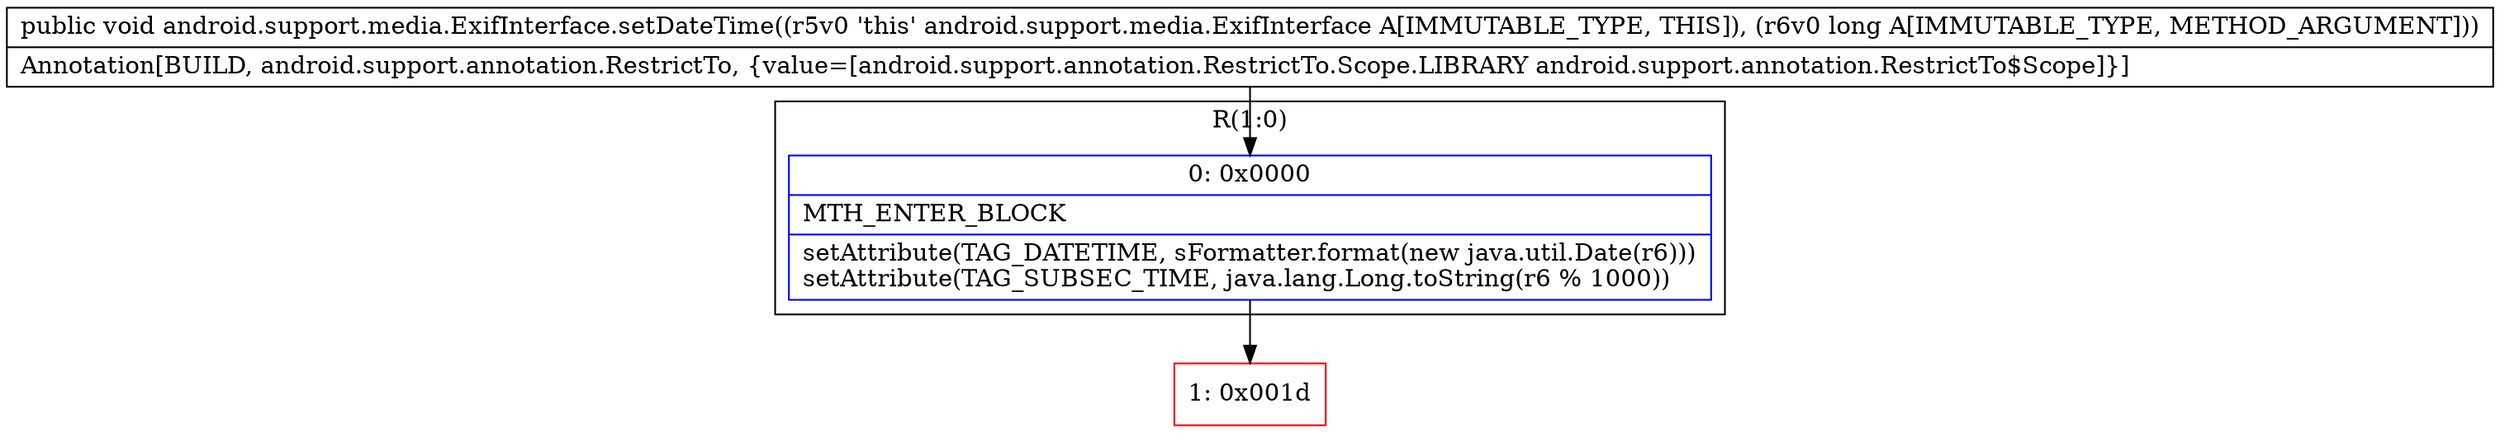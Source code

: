 digraph "CFG forandroid.support.media.ExifInterface.setDateTime(J)V" {
subgraph cluster_Region_1841784430 {
label = "R(1:0)";
node [shape=record,color=blue];
Node_0 [shape=record,label="{0\:\ 0x0000|MTH_ENTER_BLOCK\l|setAttribute(TAG_DATETIME, sFormatter.format(new java.util.Date(r6)))\lsetAttribute(TAG_SUBSEC_TIME, java.lang.Long.toString(r6 % 1000))\l}"];
}
Node_1 [shape=record,color=red,label="{1\:\ 0x001d}"];
MethodNode[shape=record,label="{public void android.support.media.ExifInterface.setDateTime((r5v0 'this' android.support.media.ExifInterface A[IMMUTABLE_TYPE, THIS]), (r6v0 long A[IMMUTABLE_TYPE, METHOD_ARGUMENT]))  | Annotation[BUILD, android.support.annotation.RestrictTo, \{value=[android.support.annotation.RestrictTo.Scope.LIBRARY android.support.annotation.RestrictTo$Scope]\}]\l}"];
MethodNode -> Node_0;
Node_0 -> Node_1;
}

